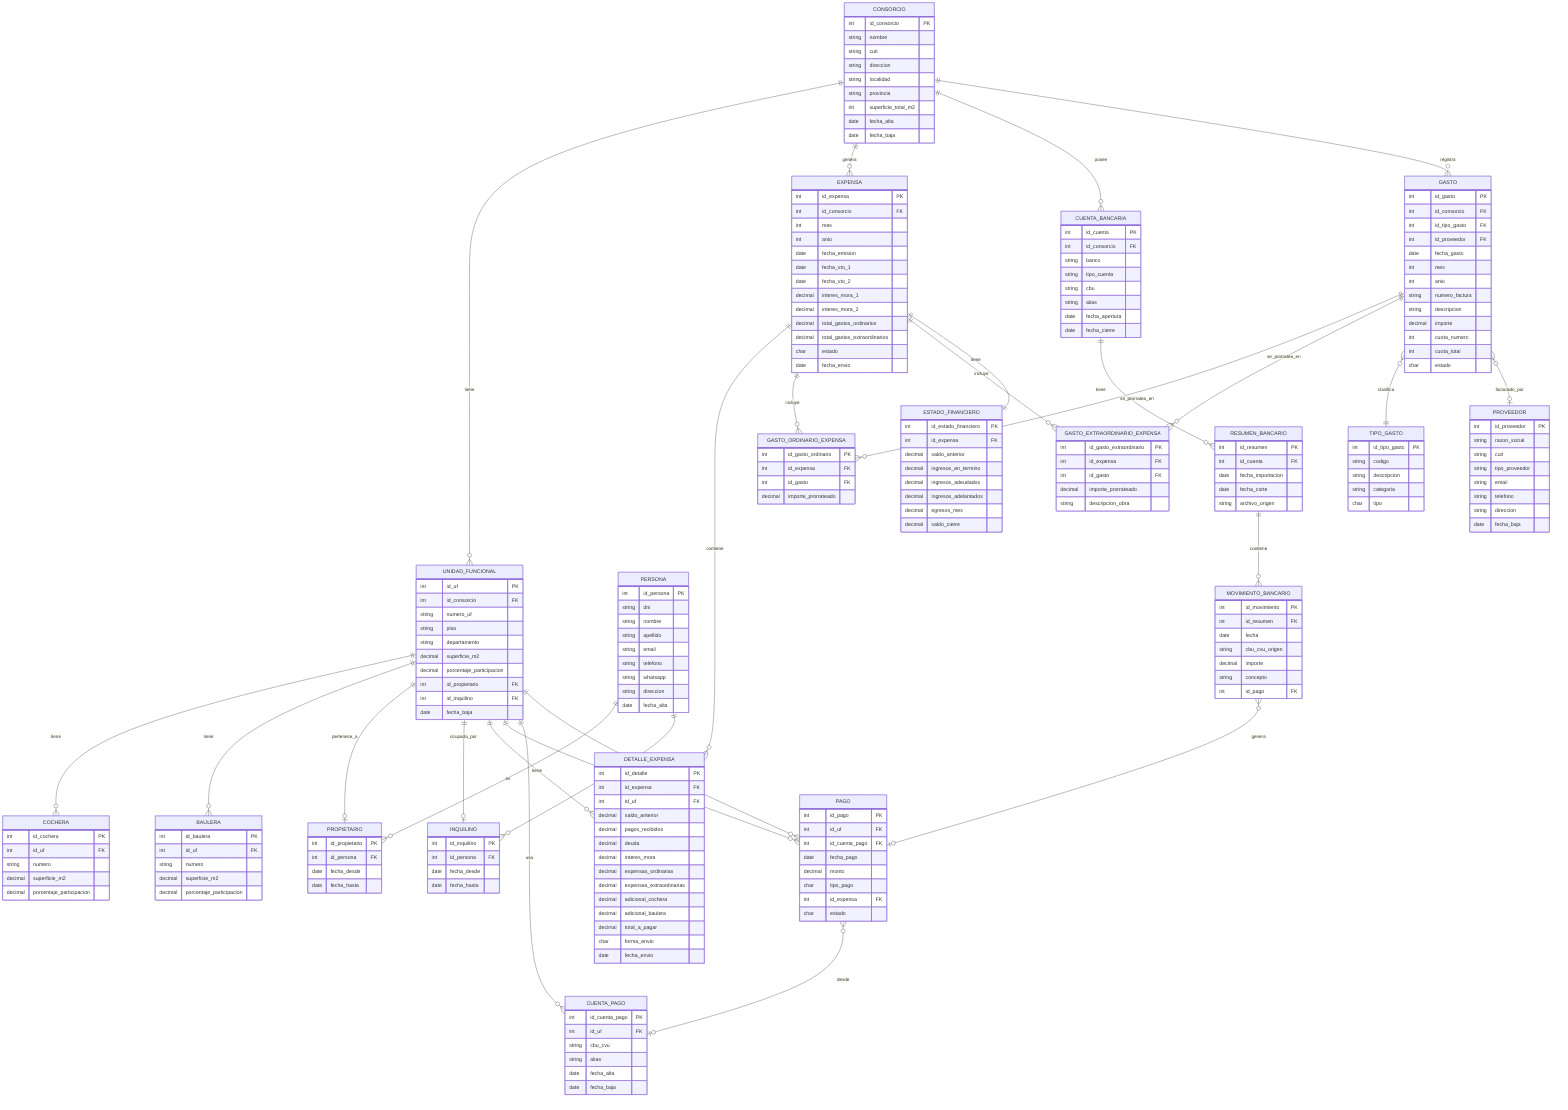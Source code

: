erDiagram
    CONSORCIO ||--o{ UNIDAD_FUNCIONAL : "tiene"
    CONSORCIO ||--o{ EXPENSA : "genera"
    CONSORCIO ||--o{ CUENTA_BANCARIA : "posee"
    CONSORCIO ||--o{ GASTO : "registra"
    
    UNIDAD_FUNCIONAL ||--o{ COCHERA : "tiene"
    UNIDAD_FUNCIONAL ||--o{ BAULERA : "tiene"
    UNIDAD_FUNCIONAL ||--o| PROPIETARIO : "pertenece_a"
    UNIDAD_FUNCIONAL ||--o| INQUILINO : "ocupada_por"
    UNIDAD_FUNCIONAL ||--o{ DETALLE_EXPENSA : "tiene"
    UNIDAD_FUNCIONAL ||--o{ PAGO : "realiza"
    UNIDAD_FUNCIONAL ||--o{ CUENTA_PAGO : "usa"
    
    PERSONA ||--o{ PROPIETARIO : "es"
    PERSONA ||--o{ INQUILINO : "es"
    
    EXPENSA ||--o{ DETALLE_EXPENSA : "contiene"
    EXPENSA ||--o{ GASTO_ORDINARIO_EXPENSA : "incluye"
    EXPENSA ||--o{ GASTO_EXTRAORDINARIO_EXPENSA : "incluye"
    EXPENSA ||--|| ESTADO_FINANCIERO : "tiene"
    
    GASTO ||--o{ GASTO_ORDINARIO_EXPENSA : "se_prorratea_en"
    GASTO ||--o{ GASTO_EXTRAORDINARIO_EXPENSA : "se_prorratea_en"
    GASTO }o--|| TIPO_GASTO : "clasifica"
    GASTO }o--o| PROVEEDOR : "facturado_por"
    
    PAGO }o--|| UNIDAD_FUNCIONAL : "asociado_a"
    PAGO }o--o| CUENTA_PAGO : "desde"
    
    CUENTA_BANCARIA ||--o{ RESUMEN_BANCARIO : "tiene"
    RESUMEN_BANCARIO ||--o{ MOVIMIENTO_BANCARIO : "contiene"
    MOVIMIENTO_BANCARIO }o--o| PAGO : "genera"

    CONSORCIO {
        int id_consorcio PK
        string nombre
        string cuit
        string direccion
        string localidad
        string provincia
        int superficie_total_m2
        date fecha_alta
        date fecha_baja
    }
    
    CUENTA_BANCARIA {
        int id_cuenta PK
        int id_consorcio FK
        string banco
        string tipo_cuenta
        string cbu
        string alias
        date fecha_apertura
        date fecha_cierre
    }
    
    UNIDAD_FUNCIONAL {
        int id_uf PK
        int id_consorcio FK
        string numero_uf
        string piso
        string departamento
        decimal superficie_m2
        decimal porcentaje_participacion
        int id_propietario FK
        int id_inquilino FK
        date fecha_baja
    }
    
    COCHERA {
        int id_cochera PK
        int id_uf FK
        string numero
        decimal superficie_m2
        decimal porcentaje_participacion
    }
    
    BAULERA {
        int id_baulera PK
        int id_uf FK
        string numero
        decimal superficie_m2
        decimal porcentaje_participacion
    }
    
    PERSONA {
        int id_persona PK
        string dni
        string nombre
        string apellido
        string email
        string telefono
        string whatsapp
        string direccion
        date fecha_alta
    }
    
    PROPIETARIO {
        int id_propietario PK
        int id_persona FK
        date fecha_desde
        date fecha_hasta
    }
    
    INQUILINO {
        int id_inquilino PK
        int id_persona FK
        date fecha_desde
        date fecha_hasta
    }
    
    CUENTA_PAGO {
        int id_cuenta_pago PK
        int id_uf FK
        string cbu_cvu
        string alias
        date fecha_alta
        date fecha_baja
    }
    
    EXPENSA {
        int id_expensa PK
        int id_consorcio FK
        int mes
        int anio
        date fecha_emision
        date fecha_vto_1
        date fecha_vto_2
        decimal interes_mora_1
        decimal interes_mora_2
        decimal total_gastos_ordinarios
        decimal total_gastos_extraordinarios
        char estado
        date fecha_envio
    }
    
    DETALLE_EXPENSA {
        int id_detalle PK
        int id_expensa FK
        int id_uf FK
        decimal saldo_anterior
        decimal pagos_recibidos
        decimal deuda
        decimal interes_mora
        decimal expensas_ordinarias
        decimal expensas_extraordinarias
        decimal adicional_cochera
        decimal adicional_baulera
        decimal total_a_pagar
        char forma_envio
        date fecha_envio
    }
    
    ESTADO_FINANCIERO {
        int id_estado_financiero PK
        int id_expensa FK
        decimal saldo_anterior
        decimal ingresos_en_termino
        decimal ingresos_adeudados
        decimal ingresos_adelantados
        decimal egresos_mes
        decimal saldo_cierre
    }
    
    TIPO_GASTO {
        int id_tipo_gasto PK
        string codigo
        string descripcion
        string categoria
        char tipo
    }
    
    PROVEEDOR {
        int id_proveedor PK
        string razon_social
        string cuit
        string tipo_proveedor
        string email
        string telefono
        string direccion
        date fecha_baja
    }
    
    GASTO {
        int id_gasto PK
        int id_consorcio FK
        int id_tipo_gasto FK
        int id_proveedor FK
        date fecha_gasto
        int mes
        int anio
        string numero_factura
        string descripcion
        decimal importe
        int cuota_numero
        int cuota_total
        char estado
    }
    
    GASTO_ORDINARIO_EXPENSA {
        int id_gasto_ordinario PK
        int id_expensa FK
        int id_gasto FK
        decimal importe_prorrateado
    }
    
    GASTO_EXTRAORDINARIO_EXPENSA {
        int id_gasto_extraordinario PK
        int id_expensa FK
        int id_gasto FK
        decimal importe_prorrateado
        string descripcion_obra
    }
    
    PAGO {
        int id_pago PK
        int id_uf FK
        int id_cuenta_pago FK
        date fecha_pago
        decimal monto
        char tipo_pago
        int id_expensa FK
        char estado
    }
    
    RESUMEN_BANCARIO {
        int id_resumen PK
        int id_cuenta FK
        date fecha_importacion
        date fecha_corte
        string archivo_origen
    }
    
    MOVIMIENTO_BANCARIO {
        int id_movimiento PK
        int id_resumen FK
        date fecha
        string cbu_cvu_origen
        decimal importe
        string concepto
        int id_pago FK
    }